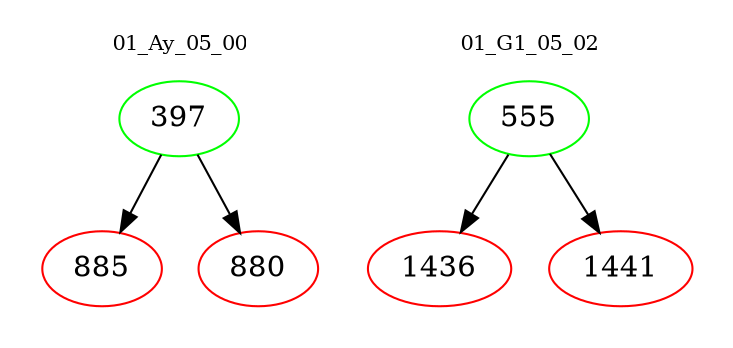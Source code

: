 digraph{
subgraph cluster_0 {
color = white
label = "01_Ay_05_00";
fontsize=10;
T0_397 [label="397", color="green"]
T0_397 -> T0_885 [color="black"]
T0_885 [label="885", color="red"]
T0_397 -> T0_880 [color="black"]
T0_880 [label="880", color="red"]
}
subgraph cluster_1 {
color = white
label = "01_G1_05_02";
fontsize=10;
T1_555 [label="555", color="green"]
T1_555 -> T1_1436 [color="black"]
T1_1436 [label="1436", color="red"]
T1_555 -> T1_1441 [color="black"]
T1_1441 [label="1441", color="red"]
}
}
